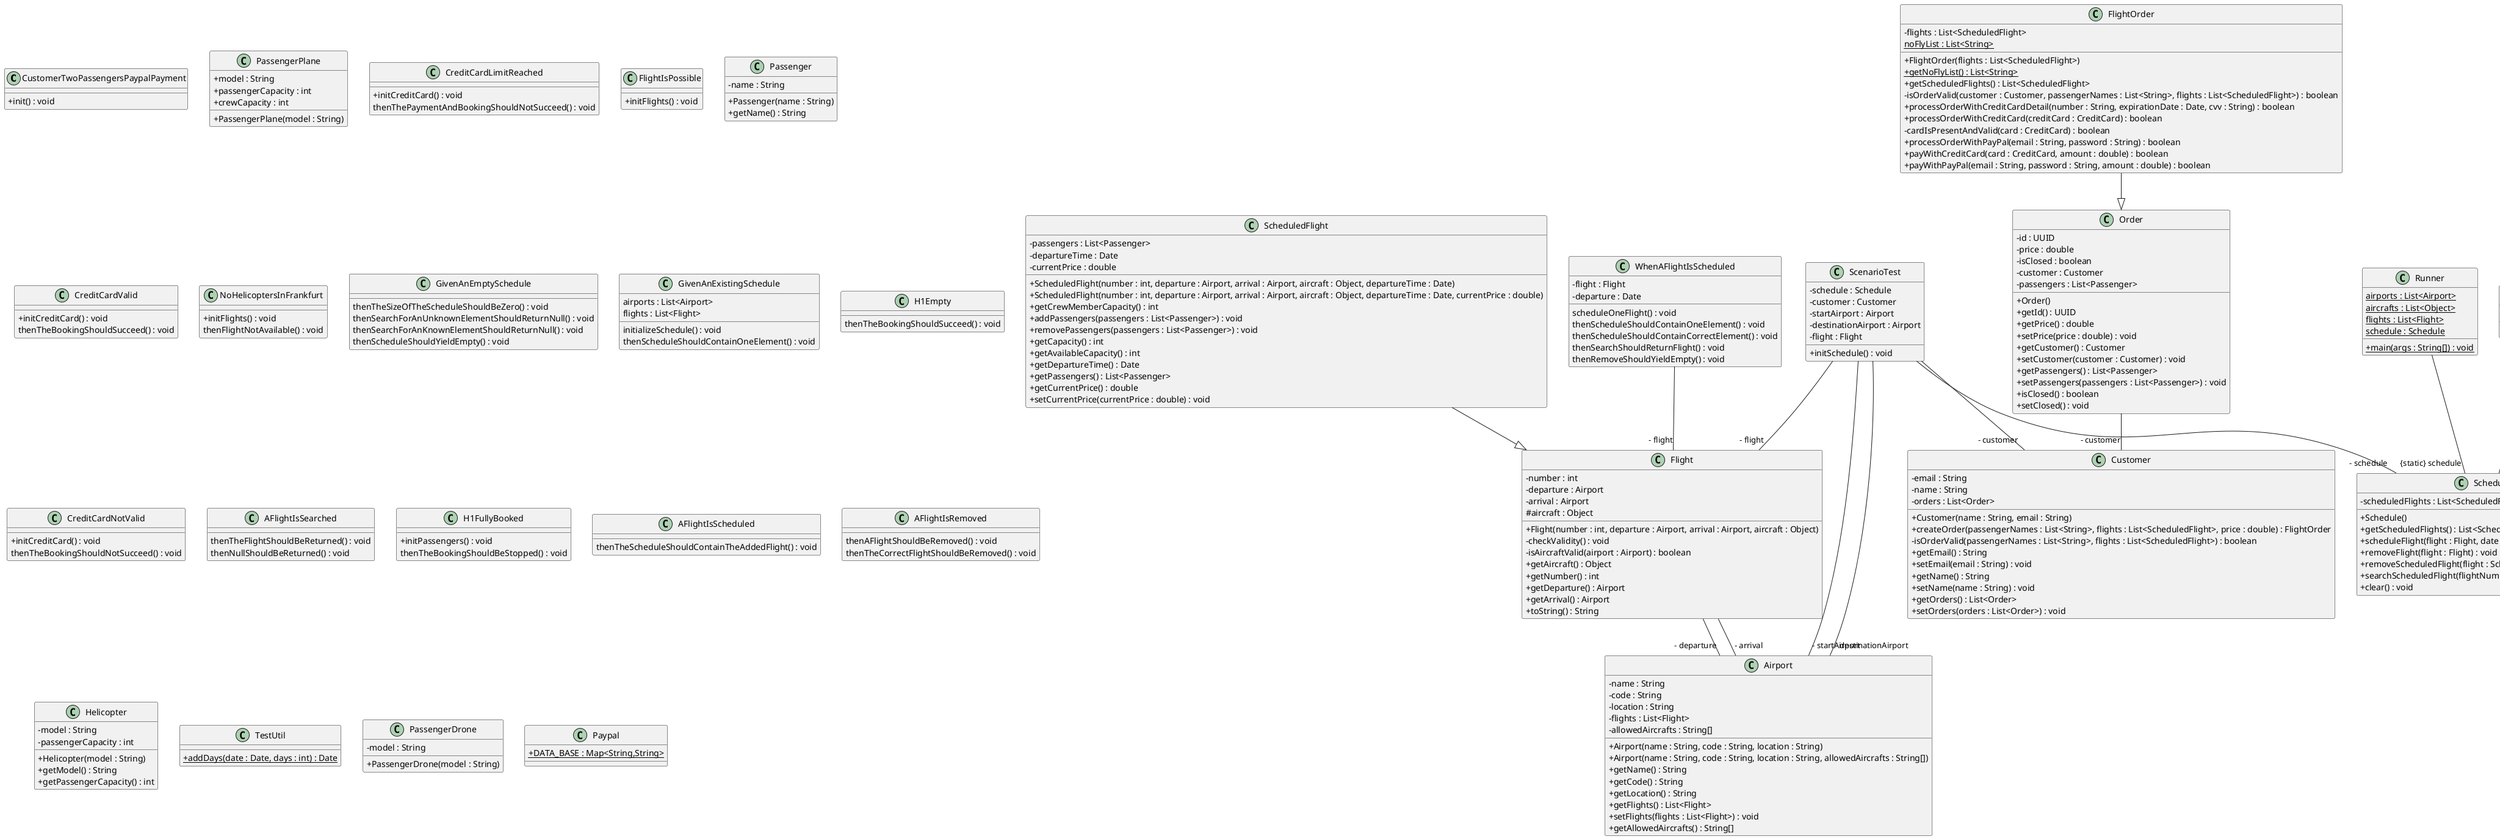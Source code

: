 @startuml
skinparam classAttributeIconSize 0
class CustomerTwoPassengersPaypalPayment{
+ init() : void
}
class PassengerPlane{
+ model : String
+ passengerCapacity : int
+ crewCapacity : int
+ PassengerPlane(model : String)
}
class CreditCardLimitReached{
+ initCreditCard() : void
thenThePaymentAndBookingShouldNotSucceed() : void
}
class Flight{
- number : int
- departure : Airport
- arrival : Airport
# aircraft : Object
+ Flight(number : int, departure : Airport, arrival : Airport, aircraft : Object)
- checkValidity() : void
- isAircraftValid(airport : Airport) : boolean
+ getAircraft() : Object
+ getNumber() : int
+ getDeparture() : Airport
+ getArrival() : Airport
+ toString() : String
}
class ScheduledFlight{
- passengers : List<Passenger>
- departureTime : Date
- currentPrice : double
+ ScheduledFlight(number : int, departure : Airport, arrival : Airport, aircraft : Object, departureTime : Date)
+ ScheduledFlight(number : int, departure : Airport, arrival : Airport, aircraft : Object, departureTime : Date, currentPrice : double)
+ getCrewMemberCapacity() : int
+ addPassengers(passengers : List<Passenger>) : void
+ removePassengers(passengers : List<Passenger>) : void
+ getCapacity() : int
+ getAvailableCapacity() : int
+ getDepartureTime() : Date
+ getPassengers() : List<Passenger>
+ getCurrentPrice() : double
+ setCurrentPrice(currentPrice : double) : void
}
ScheduledFlight --|> Flight
class CreditCard{
- amount : double
- number : String
- date : Date
- cvv : String
- valid : boolean
+ CreditCard(number : String, date : Date, cvv : String)
+ setAmount(amount : double) : void
+ getAmount() : double
+ isValid() : boolean
+ setValid() : void
}
class Order{
- id : UUID
- price : double
- isClosed : boolean
- customer : Customer
- passengers : List<Passenger>
+ Order()
+ getId() : UUID
+ getPrice() : double
+ setPrice(price : double) : void
+ getCustomer() : Customer
+ setCustomer(customer : Customer) : void
+ getPassengers() : List<Passenger>
+ setPassengers(passengers : List<Passenger>) : void
+ isClosed() : boolean
+ setClosed() : void
}
class FlightIsPossible{
+ initFlights() : void
}
class Passenger{
- name : String
+ Passenger(name : String)
+ getName() : String
}
class CreditCardValid{
+ initCreditCard() : void
thenTheBookingShouldSucceed() : void
}
class NoHelicoptersInFrankfurt{
+ initFlights() : void
thenFlightNotAvailable() : void
}
class GivenAnEmptySchedule{
thenTheSizeOfTheScheduleShouldBeZero() : void
thenSearchForAnUnknownElementShouldReturnNull() : void
thenSearchForAnKnownElementShouldReturnNull() : void
thenScheduleShouldYieldEmpty() : void
}
class Customer{
- email : String
- name : String
- orders : List<Order>
+ Customer(name : String, email : String)
+ createOrder(passengerNames : List<String>, flights : List<ScheduledFlight>, price : double) : FlightOrder
- isOrderValid(passengerNames : List<String>, flights : List<ScheduledFlight>) : boolean
+ getEmail() : String
+ setEmail(email : String) : void
+ getName() : String
+ setName(name : String) : void
+ getOrders() : List<Order>
+ setOrders(orders : List<Order>) : void
}
class WhenAFlightIsScheduled{
- flight : Flight
- departure : Date
scheduleOneFlight() : void
thenScheduleShouldContainOneElement() : void
thenScheduleShouldContainCorrectElement() : void
thenSearchShouldReturnFlight() : void
thenRemoveShouldYieldEmpty() : void
}
class GivenAnExistingSchedule{
airports : List<Airport>
flights : List<Flight>
initializeSchedule() : void
thenScheduleShouldContainOneElement() : void
}
class H1Empty{
thenTheBookingShouldSucceed() : void
}
class CreditCardNotValid{
+ initCreditCard() : void
thenTheBookingShouldNotSucceed() : void
}
class AFlightIsSearched{
thenTheFlightShouldBeReturned() : void
thenNullShouldBeReturned() : void
}
class H1FullyBooked{
+ initPassengers() : void
thenTheBookingShouldBeStopped() : void
}
class Runner{
{static} airports : List<Airport>
{static} aircrafts : List<Object>
{static} flights : List<Flight>
{static} schedule : Schedule
+ {static} main(args : String[]) : void
}
class AFlightIsScheduled{
thenTheScheduleShouldContainTheAddedFlight() : void
}
class Airport{
- name : String
- code : String
- location : String
- flights : List<Flight>
- allowedAircrafts : String[]
+ Airport(name : String, code : String, location : String)
+ Airport(name : String, code : String, location : String, allowedAircrafts : String[])
+ getName() : String
+ getCode() : String
+ getLocation() : String
+ getFlights() : List<Flight>
+ setFlights(flights : List<Flight>) : void
+ getAllowedAircrafts() : String[]
}
class AFlightIsRemoved{
thenAFlightShouldBeRemoved() : void
thenTheCorrectFlightShouldBeRemoved() : void
}
class Helicopter{
- model : String
- passengerCapacity : int
+ Helicopter(model : String)
+ getModel() : String
+ getPassengerCapacity() : int
}
class ScenarioTest{
- schedule : Schedule
- customer : Customer
- startAirport : Airport
- destinationAirport : Airport
- flight : Flight
+ initSchedule() : void
}
class TestUtil{
+ {static} addDays(date : Date, days : int) : Date
}
class FlightOrder{
- flights : List<ScheduledFlight>
{static} noFlyList : List<String>
+ FlightOrder(flights : List<ScheduledFlight>)
+ {static} getNoFlyList() : List<String>
+ getScheduledFlights() : List<ScheduledFlight>
- isOrderValid(customer : Customer, passengerNames : List<String>, flights : List<ScheduledFlight>) : boolean
+ processOrderWithCreditCardDetail(number : String, expirationDate : Date, cvv : String) : boolean
+ processOrderWithCreditCard(creditCard : CreditCard) : boolean
- cardIsPresentAndValid(card : CreditCard) : boolean
+ processOrderWithPayPal(email : String, password : String) : boolean
+ payWithCreditCard(card : CreditCard, amount : double) : boolean
+ payWithPayPal(email : String, password : String, amount : double) : boolean
}
FlightOrder --|> Order
class ScheduleTest{
- schedule : Schedule
+ initSchedule() : void
}
class Schedule{
- scheduledFlights : List<ScheduledFlight>
+ Schedule()
+ getScheduledFlights() : List<ScheduledFlight>
+ scheduleFlight(flight : Flight, date : Date) : void
+ removeFlight(flight : Flight) : void
+ removeScheduledFlight(flight : ScheduledFlight) : void
+ searchScheduledFlight(flightNumber : int) : ScheduledFlight
+ clear() : void
}
class PassengerDrone{
- model : String
+ PassengerDrone(model : String)
}
class CustomerOnePassengerCreditCardPayment{
- creditCard : CreditCard
+ init() : void
}
class Paypal{
+ {static} DATA_BASE : Map<String,String>
}
Flight--"- departure" Airport
Flight--"- arrival" Airport
Order--"- customer" Customer
WhenAFlightIsScheduled--"- flight" Flight
Runner--"{static} schedule" Schedule
ScenarioTest--"- schedule" Schedule
ScenarioTest--"- customer" Customer
ScenarioTest--"- startAirport" Airport
ScenarioTest--"- destinationAirport" Airport
ScenarioTest--"- flight" Flight
ScheduleTest--"- schedule" Schedule
CustomerOnePassengerCreditCardPayment--"- creditCard" CreditCard
@enduml